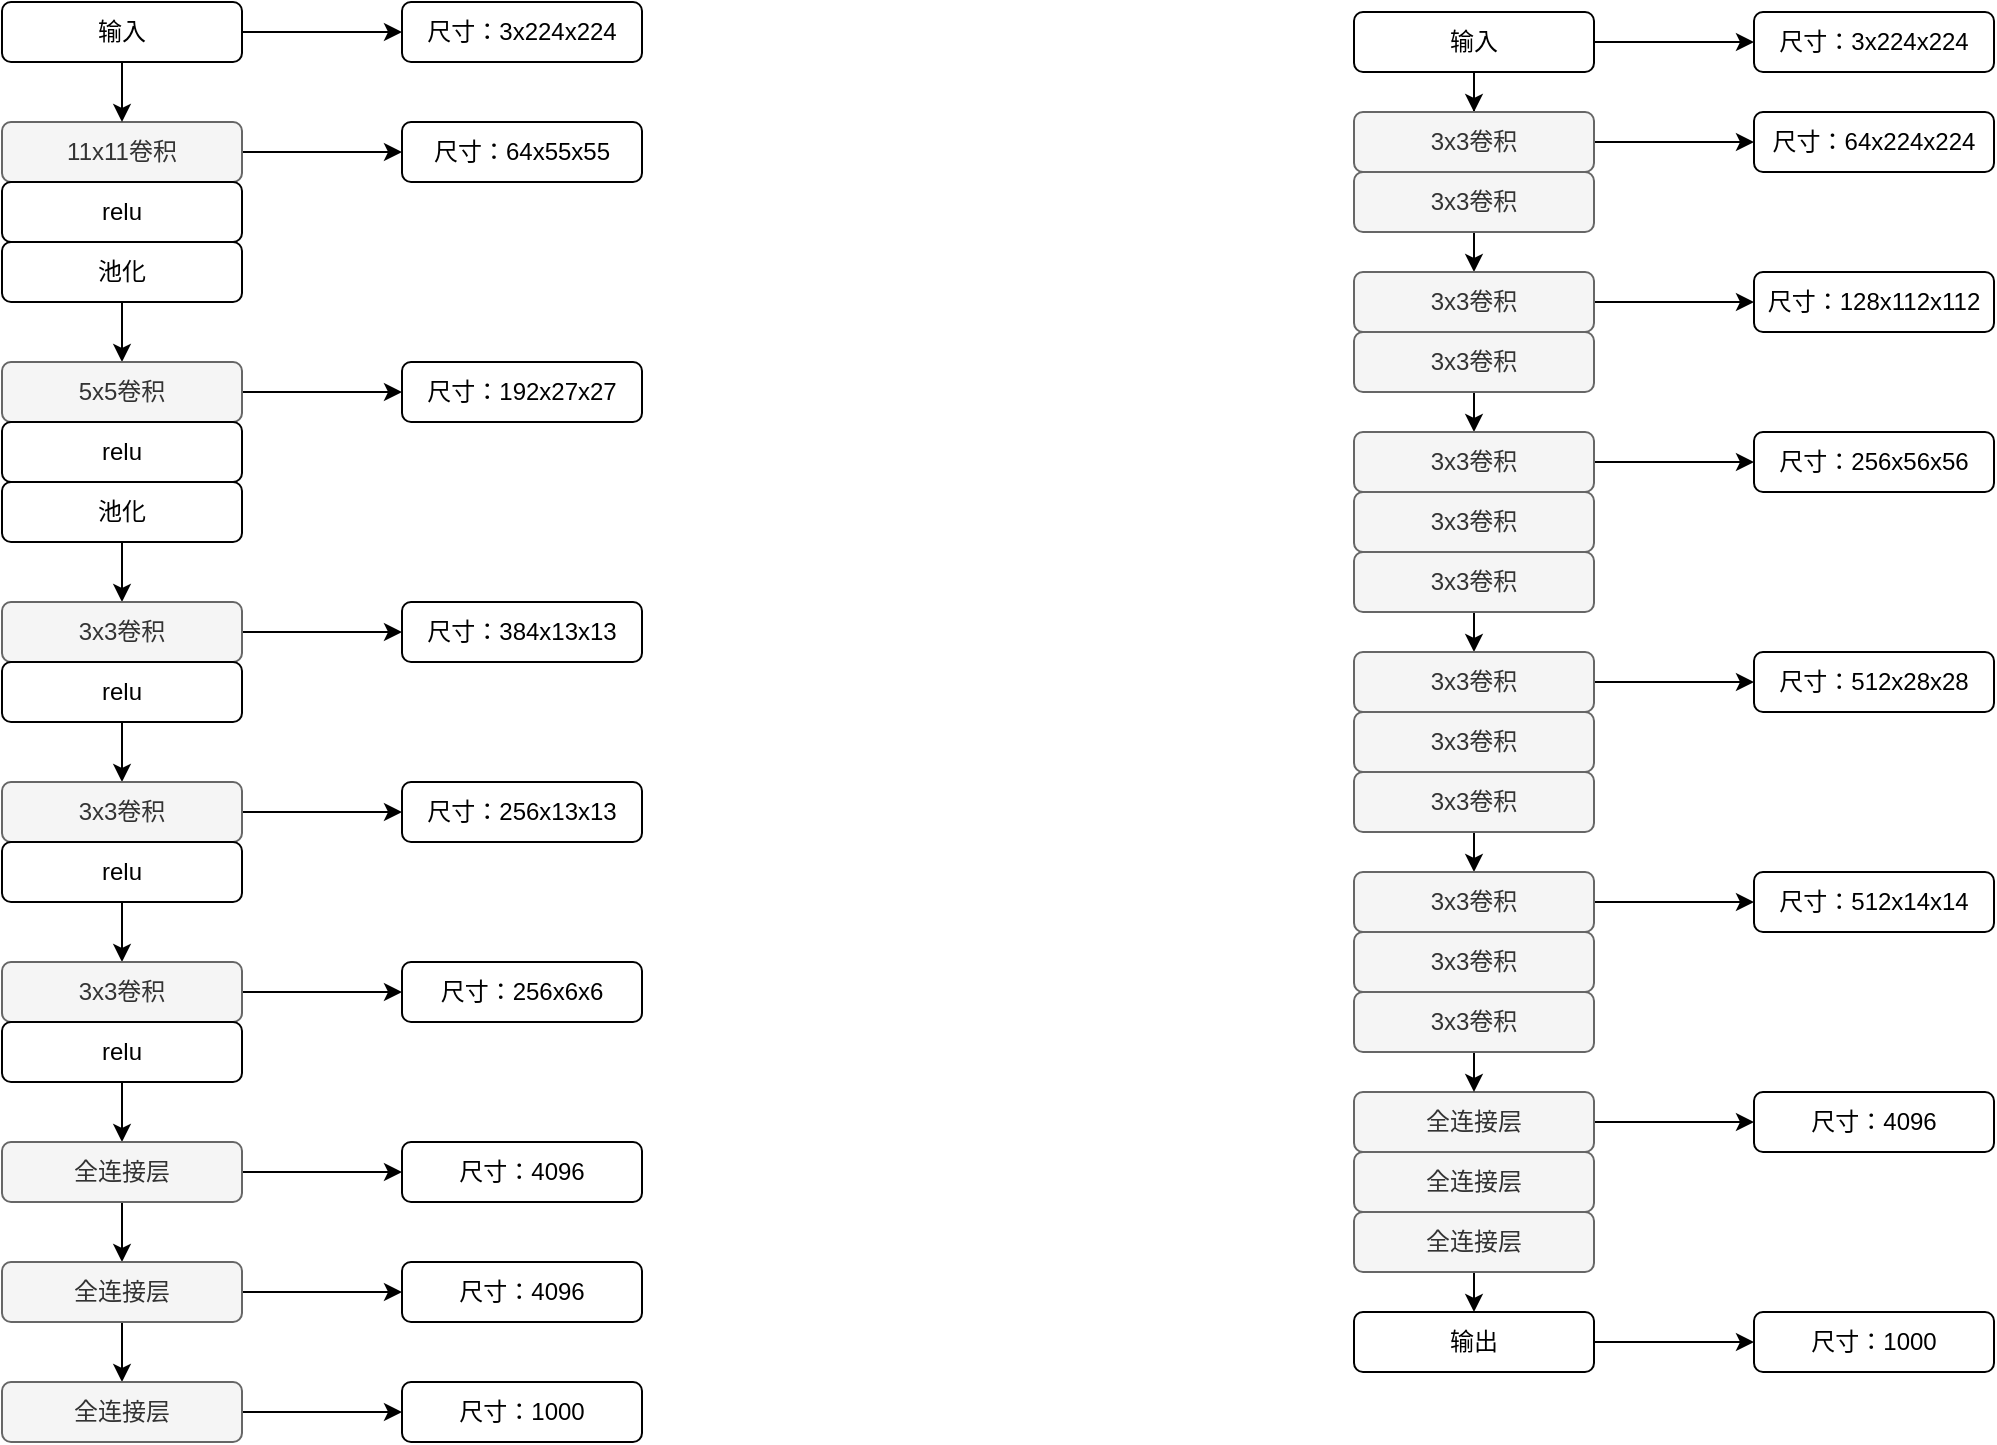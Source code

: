 <mxfile version="12.0.2" type="github" pages="1"><diagram id="_81QKox2Y0LgXTED_82z" name="Page-1"><mxGraphModel dx="958" dy="529" grid="0" gridSize="10" guides="1" tooltips="1" connect="1" arrows="1" fold="1" page="1" pageScale="1" pageWidth="827" pageHeight="1169" math="0" shadow="0"><root><mxCell id="0"/><mxCell id="1" parent="0"/><mxCell id="c-qJc2TJ1thiSzb297s8-18" value="" style="edgeStyle=orthogonalEdgeStyle;rounded=0;orthogonalLoop=1;jettySize=auto;html=1;" edge="1" parent="1" source="c-qJc2TJ1thiSzb297s8-1" target="c-qJc2TJ1thiSzb297s8-17"><mxGeometry relative="1" as="geometry"/></mxCell><mxCell id="c-qJc2TJ1thiSzb297s8-1" value="11x11卷积" style="rounded=1;whiteSpace=wrap;html=1;fillColor=#f5f5f5;strokeColor=#666666;fontColor=#333333;" vertex="1" parent="1"><mxGeometry x="200" y="120" width="120" height="30" as="geometry"/></mxCell><mxCell id="c-qJc2TJ1thiSzb297s8-17" value="尺寸：64x55x55" style="rounded=1;whiteSpace=wrap;html=1;" vertex="1" parent="1"><mxGeometry x="400" y="120" width="120" height="30" as="geometry"/></mxCell><mxCell id="c-qJc2TJ1thiSzb297s8-2" value="relu" style="rounded=1;whiteSpace=wrap;html=1;" vertex="1" parent="1"><mxGeometry x="200" y="150" width="120" height="30" as="geometry"/></mxCell><mxCell id="c-qJc2TJ1thiSzb297s8-36" value="" style="edgeStyle=orthogonalEdgeStyle;rounded=0;orthogonalLoop=1;jettySize=auto;html=1;entryX=0.5;entryY=0;entryDx=0;entryDy=0;" edge="1" parent="1" source="c-qJc2TJ1thiSzb297s8-3" target="c-qJc2TJ1thiSzb297s8-4"><mxGeometry relative="1" as="geometry"/></mxCell><mxCell id="c-qJc2TJ1thiSzb297s8-3" value="池化" style="rounded=1;whiteSpace=wrap;html=1;" vertex="1" parent="1"><mxGeometry x="200" y="180" width="120" height="30" as="geometry"/></mxCell><mxCell id="c-qJc2TJ1thiSzb297s8-23" value="" style="edgeStyle=orthogonalEdgeStyle;rounded=0;orthogonalLoop=1;jettySize=auto;html=1;" edge="1" parent="1" source="c-qJc2TJ1thiSzb297s8-4" target="c-qJc2TJ1thiSzb297s8-22"><mxGeometry relative="1" as="geometry"/></mxCell><mxCell id="c-qJc2TJ1thiSzb297s8-4" value="5x5卷积" style="rounded=1;whiteSpace=wrap;html=1;fillColor=#f5f5f5;strokeColor=#666666;fontColor=#333333;" vertex="1" parent="1"><mxGeometry x="200" y="240" width="120" height="30" as="geometry"/></mxCell><mxCell id="c-qJc2TJ1thiSzb297s8-22" value="尺寸：192x27x27" style="rounded=1;whiteSpace=wrap;html=1;" vertex="1" parent="1"><mxGeometry x="400" y="240" width="120" height="30" as="geometry"/></mxCell><mxCell id="c-qJc2TJ1thiSzb297s8-5" value="relu" style="rounded=1;whiteSpace=wrap;html=1;" vertex="1" parent="1"><mxGeometry x="200" y="270" width="120" height="30" as="geometry"/></mxCell><mxCell id="c-qJc2TJ1thiSzb297s8-37" style="edgeStyle=orthogonalEdgeStyle;rounded=0;orthogonalLoop=1;jettySize=auto;html=1;exitX=0.5;exitY=1;exitDx=0;exitDy=0;entryX=0.5;entryY=0;entryDx=0;entryDy=0;" edge="1" parent="1" source="c-qJc2TJ1thiSzb297s8-6" target="c-qJc2TJ1thiSzb297s8-7"><mxGeometry relative="1" as="geometry"/></mxCell><mxCell id="c-qJc2TJ1thiSzb297s8-6" value="池化" style="rounded=1;whiteSpace=wrap;html=1;" vertex="1" parent="1"><mxGeometry x="200" y="300" width="120" height="30" as="geometry"/></mxCell><mxCell id="c-qJc2TJ1thiSzb297s8-25" value="" style="edgeStyle=orthogonalEdgeStyle;rounded=0;orthogonalLoop=1;jettySize=auto;html=1;" edge="1" parent="1" source="c-qJc2TJ1thiSzb297s8-7" target="c-qJc2TJ1thiSzb297s8-24"><mxGeometry relative="1" as="geometry"/></mxCell><mxCell id="c-qJc2TJ1thiSzb297s8-7" value="3x3卷积" style="rounded=1;whiteSpace=wrap;html=1;fillColor=#f5f5f5;strokeColor=#666666;fontColor=#333333;" vertex="1" parent="1"><mxGeometry x="200" y="360" width="120" height="30" as="geometry"/></mxCell><mxCell id="c-qJc2TJ1thiSzb297s8-24" value="尺寸：384x13x13" style="rounded=1;whiteSpace=wrap;html=1;" vertex="1" parent="1"><mxGeometry x="400" y="360" width="120" height="30" as="geometry"/></mxCell><mxCell id="c-qJc2TJ1thiSzb297s8-38" style="edgeStyle=orthogonalEdgeStyle;rounded=0;orthogonalLoop=1;jettySize=auto;html=1;exitX=0.5;exitY=1;exitDx=0;exitDy=0;entryX=0.5;entryY=0;entryDx=0;entryDy=0;" edge="1" parent="1" source="c-qJc2TJ1thiSzb297s8-8" target="c-qJc2TJ1thiSzb297s8-9"><mxGeometry relative="1" as="geometry"/></mxCell><mxCell id="c-qJc2TJ1thiSzb297s8-8" value="relu" style="rounded=1;whiteSpace=wrap;html=1;" vertex="1" parent="1"><mxGeometry x="200" y="390" width="120" height="30" as="geometry"/></mxCell><mxCell id="c-qJc2TJ1thiSzb297s8-27" value="" style="edgeStyle=orthogonalEdgeStyle;rounded=0;orthogonalLoop=1;jettySize=auto;html=1;" edge="1" parent="1" source="c-qJc2TJ1thiSzb297s8-9" target="c-qJc2TJ1thiSzb297s8-26"><mxGeometry relative="1" as="geometry"/></mxCell><mxCell id="c-qJc2TJ1thiSzb297s8-9" value="3x3卷积" style="rounded=1;whiteSpace=wrap;html=1;fillColor=#f5f5f5;strokeColor=#666666;fontColor=#333333;" vertex="1" parent="1"><mxGeometry x="200" y="450" width="120" height="30" as="geometry"/></mxCell><mxCell id="c-qJc2TJ1thiSzb297s8-26" value="尺寸：256x13x13" style="rounded=1;whiteSpace=wrap;html=1;" vertex="1" parent="1"><mxGeometry x="400" y="450" width="120" height="30" as="geometry"/></mxCell><mxCell id="c-qJc2TJ1thiSzb297s8-39" style="edgeStyle=orthogonalEdgeStyle;rounded=0;orthogonalLoop=1;jettySize=auto;html=1;exitX=0.5;exitY=1;exitDx=0;exitDy=0;entryX=0.5;entryY=0;entryDx=0;entryDy=0;" edge="1" parent="1" source="c-qJc2TJ1thiSzb297s8-10" target="c-qJc2TJ1thiSzb297s8-11"><mxGeometry relative="1" as="geometry"/></mxCell><mxCell id="c-qJc2TJ1thiSzb297s8-10" value="relu" style="rounded=1;whiteSpace=wrap;html=1;" vertex="1" parent="1"><mxGeometry x="200" y="480" width="120" height="30" as="geometry"/></mxCell><mxCell id="c-qJc2TJ1thiSzb297s8-29" value="" style="edgeStyle=orthogonalEdgeStyle;rounded=0;orthogonalLoop=1;jettySize=auto;html=1;" edge="1" parent="1" source="c-qJc2TJ1thiSzb297s8-11" target="c-qJc2TJ1thiSzb297s8-28"><mxGeometry relative="1" as="geometry"/></mxCell><mxCell id="c-qJc2TJ1thiSzb297s8-11" value="3x3卷积" style="rounded=1;whiteSpace=wrap;html=1;fillColor=#f5f5f5;strokeColor=#666666;fontColor=#333333;" vertex="1" parent="1"><mxGeometry x="200" y="540" width="120" height="30" as="geometry"/></mxCell><mxCell id="c-qJc2TJ1thiSzb297s8-28" value="尺寸：256x6x6" style="rounded=1;whiteSpace=wrap;html=1;" vertex="1" parent="1"><mxGeometry x="400" y="540" width="120" height="30" as="geometry"/></mxCell><mxCell id="c-qJc2TJ1thiSzb297s8-40" style="edgeStyle=orthogonalEdgeStyle;rounded=0;orthogonalLoop=1;jettySize=auto;html=1;exitX=0.5;exitY=1;exitDx=0;exitDy=0;entryX=0.5;entryY=0;entryDx=0;entryDy=0;" edge="1" parent="1" source="c-qJc2TJ1thiSzb297s8-12" target="c-qJc2TJ1thiSzb297s8-14"><mxGeometry relative="1" as="geometry"/></mxCell><mxCell id="c-qJc2TJ1thiSzb297s8-12" value="relu" style="rounded=1;whiteSpace=wrap;html=1;" vertex="1" parent="1"><mxGeometry x="200" y="570" width="120" height="30" as="geometry"/></mxCell><mxCell id="c-qJc2TJ1thiSzb297s8-31" value="" style="edgeStyle=orthogonalEdgeStyle;rounded=0;orthogonalLoop=1;jettySize=auto;html=1;" edge="1" parent="1" source="c-qJc2TJ1thiSzb297s8-14" target="c-qJc2TJ1thiSzb297s8-30"><mxGeometry relative="1" as="geometry"/></mxCell><mxCell id="c-qJc2TJ1thiSzb297s8-41" style="edgeStyle=orthogonalEdgeStyle;rounded=0;orthogonalLoop=1;jettySize=auto;html=1;exitX=0.5;exitY=1;exitDx=0;exitDy=0;entryX=0.5;entryY=0;entryDx=0;entryDy=0;" edge="1" parent="1" source="c-qJc2TJ1thiSzb297s8-14" target="c-qJc2TJ1thiSzb297s8-15"><mxGeometry relative="1" as="geometry"/></mxCell><mxCell id="c-qJc2TJ1thiSzb297s8-14" value="全连接层" style="rounded=1;whiteSpace=wrap;html=1;fillColor=#f5f5f5;strokeColor=#666666;fontColor=#333333;" vertex="1" parent="1"><mxGeometry x="200" y="630" width="120" height="30" as="geometry"/></mxCell><mxCell id="c-qJc2TJ1thiSzb297s8-30" value="尺寸：4096" style="rounded=1;whiteSpace=wrap;html=1;" vertex="1" parent="1"><mxGeometry x="400" y="630" width="120" height="30" as="geometry"/></mxCell><mxCell id="c-qJc2TJ1thiSzb297s8-33" value="" style="edgeStyle=orthogonalEdgeStyle;rounded=0;orthogonalLoop=1;jettySize=auto;html=1;" edge="1" parent="1" source="c-qJc2TJ1thiSzb297s8-15" target="c-qJc2TJ1thiSzb297s8-32"><mxGeometry relative="1" as="geometry"/></mxCell><mxCell id="c-qJc2TJ1thiSzb297s8-42" style="edgeStyle=orthogonalEdgeStyle;rounded=0;orthogonalLoop=1;jettySize=auto;html=1;exitX=0.5;exitY=1;exitDx=0;exitDy=0;" edge="1" parent="1" source="c-qJc2TJ1thiSzb297s8-15" target="c-qJc2TJ1thiSzb297s8-16"><mxGeometry relative="1" as="geometry"/></mxCell><mxCell id="c-qJc2TJ1thiSzb297s8-15" value="全连接层" style="rounded=1;whiteSpace=wrap;html=1;fillColor=#f5f5f5;strokeColor=#666666;fontColor=#333333;" vertex="1" parent="1"><mxGeometry x="200" y="690" width="120" height="30" as="geometry"/></mxCell><mxCell id="c-qJc2TJ1thiSzb297s8-32" value="尺寸：4096" style="rounded=1;whiteSpace=wrap;html=1;" vertex="1" parent="1"><mxGeometry x="400" y="690" width="120" height="30" as="geometry"/></mxCell><mxCell id="c-qJc2TJ1thiSzb297s8-35" value="" style="edgeStyle=orthogonalEdgeStyle;rounded=0;orthogonalLoop=1;jettySize=auto;html=1;" edge="1" parent="1" source="c-qJc2TJ1thiSzb297s8-16" target="c-qJc2TJ1thiSzb297s8-34"><mxGeometry relative="1" as="geometry"/></mxCell><mxCell id="c-qJc2TJ1thiSzb297s8-16" value="全连接层" style="rounded=1;whiteSpace=wrap;html=1;fillColor=#f5f5f5;strokeColor=#666666;fontColor=#333333;" vertex="1" parent="1"><mxGeometry x="200" y="750" width="120" height="30" as="geometry"/></mxCell><mxCell id="c-qJc2TJ1thiSzb297s8-34" value="尺寸：1000" style="rounded=1;whiteSpace=wrap;html=1;" vertex="1" parent="1"><mxGeometry x="400" y="750" width="120" height="30" as="geometry"/></mxCell><mxCell id="c-qJc2TJ1thiSzb297s8-21" value="" style="edgeStyle=orthogonalEdgeStyle;rounded=0;orthogonalLoop=1;jettySize=auto;html=1;" edge="1" parent="1" source="c-qJc2TJ1thiSzb297s8-19" target="c-qJc2TJ1thiSzb297s8-20"><mxGeometry relative="1" as="geometry"/></mxCell><mxCell id="c-qJc2TJ1thiSzb297s8-43" style="edgeStyle=orthogonalEdgeStyle;rounded=0;orthogonalLoop=1;jettySize=auto;html=1;exitX=0.5;exitY=1;exitDx=0;exitDy=0;entryX=0.5;entryY=0;entryDx=0;entryDy=0;" edge="1" parent="1" source="c-qJc2TJ1thiSzb297s8-19" target="c-qJc2TJ1thiSzb297s8-1"><mxGeometry relative="1" as="geometry"/></mxCell><mxCell id="c-qJc2TJ1thiSzb297s8-19" value="输入" style="rounded=1;whiteSpace=wrap;html=1;" vertex="1" parent="1"><mxGeometry x="200" y="60" width="120" height="30" as="geometry"/></mxCell><mxCell id="c-qJc2TJ1thiSzb297s8-20" value="尺寸：3x224x224" style="rounded=1;whiteSpace=wrap;html=1;" vertex="1" parent="1"><mxGeometry x="400" y="60" width="120" height="30" as="geometry"/></mxCell><mxCell id="c-qJc2TJ1thiSzb297s8-46" value="" style="edgeStyle=orthogonalEdgeStyle;rounded=0;orthogonalLoop=1;jettySize=auto;html=1;" edge="1" parent="1" source="c-qJc2TJ1thiSzb297s8-44" target="c-qJc2TJ1thiSzb297s8-45"><mxGeometry relative="1" as="geometry"/></mxCell><mxCell id="c-qJc2TJ1thiSzb297s8-60" value="" style="edgeStyle=orthogonalEdgeStyle;rounded=0;orthogonalLoop=1;jettySize=auto;html=1;" edge="1" parent="1" source="c-qJc2TJ1thiSzb297s8-44" target="c-qJc2TJ1thiSzb297s8-59"><mxGeometry relative="1" as="geometry"/></mxCell><mxCell id="c-qJc2TJ1thiSzb297s8-44" value="输入" style="rounded=1;whiteSpace=wrap;html=1;" vertex="1" parent="1"><mxGeometry x="876" y="65" width="120" height="30" as="geometry"/></mxCell><mxCell id="c-qJc2TJ1thiSzb297s8-59" value="尺寸：3x224x224" style="rounded=1;whiteSpace=wrap;html=1;" vertex="1" parent="1"><mxGeometry x="1076" y="65" width="120" height="30" as="geometry"/></mxCell><mxCell id="c-qJc2TJ1thiSzb297s8-62" value="" style="edgeStyle=orthogonalEdgeStyle;rounded=0;orthogonalLoop=1;jettySize=auto;html=1;" edge="1" parent="1" source="c-qJc2TJ1thiSzb297s8-45" target="c-qJc2TJ1thiSzb297s8-61"><mxGeometry relative="1" as="geometry"/></mxCell><mxCell id="c-qJc2TJ1thiSzb297s8-45" value="3x3卷积" style="rounded=1;whiteSpace=wrap;html=1;fillColor=#f5f5f5;strokeColor=#666666;fontColor=#333333;" vertex="1" parent="1"><mxGeometry x="876" y="115" width="120" height="30" as="geometry"/></mxCell><mxCell id="c-qJc2TJ1thiSzb297s8-61" value="尺寸：64x224x224" style="rounded=1;whiteSpace=wrap;html=1;" vertex="1" parent="1"><mxGeometry x="1076" y="115" width="120" height="30" as="geometry"/></mxCell><mxCell id="c-qJc2TJ1thiSzb297s8-83" style="edgeStyle=orthogonalEdgeStyle;rounded=0;orthogonalLoop=1;jettySize=auto;html=1;exitX=0.5;exitY=1;exitDx=0;exitDy=0;entryX=0.5;entryY=0;entryDx=0;entryDy=0;" edge="1" parent="1" source="c-qJc2TJ1thiSzb297s8-47" target="c-qJc2TJ1thiSzb297s8-48"><mxGeometry relative="1" as="geometry"/></mxCell><mxCell id="c-qJc2TJ1thiSzb297s8-47" value="3x3卷积" style="rounded=1;whiteSpace=wrap;html=1;fillColor=#f5f5f5;strokeColor=#666666;fontColor=#333333;" vertex="1" parent="1"><mxGeometry x="876" y="145" width="120" height="30" as="geometry"/></mxCell><mxCell id="c-qJc2TJ1thiSzb297s8-64" value="" style="edgeStyle=orthogonalEdgeStyle;rounded=0;orthogonalLoop=1;jettySize=auto;html=1;" edge="1" parent="1" source="c-qJc2TJ1thiSzb297s8-48" target="c-qJc2TJ1thiSzb297s8-63"><mxGeometry relative="1" as="geometry"/></mxCell><mxCell id="c-qJc2TJ1thiSzb297s8-48" value="3x3卷积" style="rounded=1;whiteSpace=wrap;html=1;fillColor=#f5f5f5;strokeColor=#666666;fontColor=#333333;" vertex="1" parent="1"><mxGeometry x="876" y="195" width="120" height="30" as="geometry"/></mxCell><mxCell id="c-qJc2TJ1thiSzb297s8-63" value="尺寸：128x112x112" style="rounded=1;whiteSpace=wrap;html=1;" vertex="1" parent="1"><mxGeometry x="1076" y="195" width="120" height="30" as="geometry"/></mxCell><mxCell id="c-qJc2TJ1thiSzb297s8-84" style="edgeStyle=orthogonalEdgeStyle;rounded=0;orthogonalLoop=1;jettySize=auto;html=1;exitX=0.5;exitY=1;exitDx=0;exitDy=0;entryX=0.5;entryY=0;entryDx=0;entryDy=0;" edge="1" parent="1" source="c-qJc2TJ1thiSzb297s8-49" target="c-qJc2TJ1thiSzb297s8-50"><mxGeometry relative="1" as="geometry"/></mxCell><mxCell id="c-qJc2TJ1thiSzb297s8-49" value="3x3卷积" style="rounded=1;whiteSpace=wrap;html=1;fillColor=#f5f5f5;strokeColor=#666666;fontColor=#333333;" vertex="1" parent="1"><mxGeometry x="876" y="225" width="120" height="30" as="geometry"/></mxCell><mxCell id="c-qJc2TJ1thiSzb297s8-66" value="" style="edgeStyle=orthogonalEdgeStyle;rounded=0;orthogonalLoop=1;jettySize=auto;html=1;" edge="1" parent="1" source="c-qJc2TJ1thiSzb297s8-50" target="c-qJc2TJ1thiSzb297s8-65"><mxGeometry relative="1" as="geometry"/></mxCell><mxCell id="c-qJc2TJ1thiSzb297s8-50" value="3x3卷积" style="rounded=1;whiteSpace=wrap;html=1;fillColor=#f5f5f5;strokeColor=#666666;fontColor=#333333;" vertex="1" parent="1"><mxGeometry x="876" y="275" width="120" height="30" as="geometry"/></mxCell><mxCell id="c-qJc2TJ1thiSzb297s8-65" value="尺寸：256x56x56" style="rounded=1;whiteSpace=wrap;html=1;" vertex="1" parent="1"><mxGeometry x="1076" y="275" width="120" height="30" as="geometry"/></mxCell><mxCell id="c-qJc2TJ1thiSzb297s8-85" style="edgeStyle=orthogonalEdgeStyle;rounded=0;orthogonalLoop=1;jettySize=auto;html=1;exitX=0.5;exitY=1;exitDx=0;exitDy=0;entryX=0.5;entryY=0;entryDx=0;entryDy=0;" edge="1" parent="1" source="c-qJc2TJ1thiSzb297s8-51" target="c-qJc2TJ1thiSzb297s8-53"><mxGeometry relative="1" as="geometry"/></mxCell><mxCell id="c-qJc2TJ1thiSzb297s8-51" value="3x3卷积" style="rounded=1;whiteSpace=wrap;html=1;fillColor=#f5f5f5;strokeColor=#666666;fontColor=#333333;" vertex="1" parent="1"><mxGeometry x="876" y="335" width="120" height="30" as="geometry"/></mxCell><mxCell id="c-qJc2TJ1thiSzb297s8-52" value="3x3卷积" style="rounded=1;whiteSpace=wrap;html=1;fillColor=#f5f5f5;strokeColor=#666666;fontColor=#333333;" vertex="1" parent="1"><mxGeometry x="876" y="305" width="120" height="30" as="geometry"/></mxCell><mxCell id="c-qJc2TJ1thiSzb297s8-68" value="" style="edgeStyle=orthogonalEdgeStyle;rounded=0;orthogonalLoop=1;jettySize=auto;html=1;" edge="1" parent="1" source="c-qJc2TJ1thiSzb297s8-53" target="c-qJc2TJ1thiSzb297s8-67"><mxGeometry relative="1" as="geometry"/></mxCell><mxCell id="c-qJc2TJ1thiSzb297s8-53" value="3x3卷积" style="rounded=1;whiteSpace=wrap;html=1;fillColor=#f5f5f5;strokeColor=#666666;fontColor=#333333;" vertex="1" parent="1"><mxGeometry x="876" y="385" width="120" height="30" as="geometry"/></mxCell><mxCell id="c-qJc2TJ1thiSzb297s8-67" value="尺寸：512x28x28" style="rounded=1;whiteSpace=wrap;html=1;" vertex="1" parent="1"><mxGeometry x="1076" y="385" width="120" height="30" as="geometry"/></mxCell><mxCell id="c-qJc2TJ1thiSzb297s8-86" style="edgeStyle=orthogonalEdgeStyle;rounded=0;orthogonalLoop=1;jettySize=auto;html=1;exitX=0.5;exitY=1;exitDx=0;exitDy=0;entryX=0.5;entryY=0;entryDx=0;entryDy=0;" edge="1" parent="1" source="c-qJc2TJ1thiSzb297s8-54" target="c-qJc2TJ1thiSzb297s8-69"><mxGeometry relative="1" as="geometry"/></mxCell><mxCell id="c-qJc2TJ1thiSzb297s8-54" value="3x3卷积" style="rounded=1;whiteSpace=wrap;html=1;fillColor=#f5f5f5;strokeColor=#666666;fontColor=#333333;" vertex="1" parent="1"><mxGeometry x="876" y="445" width="120" height="30" as="geometry"/></mxCell><mxCell id="c-qJc2TJ1thiSzb297s8-55" value="3x3卷积" style="rounded=1;whiteSpace=wrap;html=1;fillColor=#f5f5f5;strokeColor=#666666;fontColor=#333333;" vertex="1" parent="1"><mxGeometry x="876" y="415" width="120" height="30" as="geometry"/></mxCell><mxCell id="c-qJc2TJ1thiSzb297s8-56" value="全连接层" style="rounded=1;whiteSpace=wrap;html=1;fillColor=#f5f5f5;strokeColor=#666666;fontColor=#333333;" vertex="1" parent="1"><mxGeometry x="876" y="635" width="120" height="30" as="geometry"/></mxCell><mxCell id="c-qJc2TJ1thiSzb297s8-75" value="" style="edgeStyle=orthogonalEdgeStyle;rounded=0;orthogonalLoop=1;jettySize=auto;html=1;" edge="1" parent="1" source="c-qJc2TJ1thiSzb297s8-57" target="c-qJc2TJ1thiSzb297s8-74"><mxGeometry relative="1" as="geometry"/></mxCell><mxCell id="c-qJc2TJ1thiSzb297s8-57" value="全连接层" style="rounded=1;whiteSpace=wrap;html=1;fillColor=#f5f5f5;strokeColor=#666666;fontColor=#333333;" vertex="1" parent="1"><mxGeometry x="876" y="605" width="120" height="30" as="geometry"/></mxCell><mxCell id="c-qJc2TJ1thiSzb297s8-74" value="尺寸：4096" style="rounded=1;whiteSpace=wrap;html=1;" vertex="1" parent="1"><mxGeometry x="1076" y="605" width="120" height="30" as="geometry"/></mxCell><mxCell id="c-qJc2TJ1thiSzb297s8-88" style="edgeStyle=orthogonalEdgeStyle;rounded=0;orthogonalLoop=1;jettySize=auto;html=1;exitX=0.5;exitY=1;exitDx=0;exitDy=0;entryX=0.5;entryY=0;entryDx=0;entryDy=0;" edge="1" parent="1" source="c-qJc2TJ1thiSzb297s8-58" target="c-qJc2TJ1thiSzb297s8-80"><mxGeometry relative="1" as="geometry"/></mxCell><mxCell id="c-qJc2TJ1thiSzb297s8-58" value="全连接层" style="rounded=1;whiteSpace=wrap;html=1;fillColor=#f5f5f5;strokeColor=#666666;fontColor=#333333;" vertex="1" parent="1"><mxGeometry x="876" y="665" width="120" height="30" as="geometry"/></mxCell><mxCell id="c-qJc2TJ1thiSzb297s8-73" value="" style="edgeStyle=orthogonalEdgeStyle;rounded=0;orthogonalLoop=1;jettySize=auto;html=1;" edge="1" parent="1" source="c-qJc2TJ1thiSzb297s8-69" target="c-qJc2TJ1thiSzb297s8-72"><mxGeometry relative="1" as="geometry"/></mxCell><mxCell id="c-qJc2TJ1thiSzb297s8-69" value="3x3卷积" style="rounded=1;whiteSpace=wrap;html=1;fillColor=#f5f5f5;strokeColor=#666666;fontColor=#333333;" vertex="1" parent="1"><mxGeometry x="876" y="495" width="120" height="30" as="geometry"/></mxCell><mxCell id="c-qJc2TJ1thiSzb297s8-72" value="尺寸：512x14x14" style="rounded=1;whiteSpace=wrap;html=1;" vertex="1" parent="1"><mxGeometry x="1076" y="495" width="120" height="30" as="geometry"/></mxCell><mxCell id="c-qJc2TJ1thiSzb297s8-87" style="edgeStyle=orthogonalEdgeStyle;rounded=0;orthogonalLoop=1;jettySize=auto;html=1;exitX=0.5;exitY=1;exitDx=0;exitDy=0;entryX=0.5;entryY=0;entryDx=0;entryDy=0;" edge="1" parent="1" source="c-qJc2TJ1thiSzb297s8-70" target="c-qJc2TJ1thiSzb297s8-57"><mxGeometry relative="1" as="geometry"/></mxCell><mxCell id="c-qJc2TJ1thiSzb297s8-70" value="3x3卷积" style="rounded=1;whiteSpace=wrap;html=1;fillColor=#f5f5f5;strokeColor=#666666;fontColor=#333333;" vertex="1" parent="1"><mxGeometry x="876" y="555" width="120" height="30" as="geometry"/></mxCell><mxCell id="c-qJc2TJ1thiSzb297s8-71" value="3x3卷积" style="rounded=1;whiteSpace=wrap;html=1;fillColor=#f5f5f5;strokeColor=#666666;fontColor=#333333;" vertex="1" parent="1"><mxGeometry x="876" y="525" width="120" height="30" as="geometry"/></mxCell><mxCell id="c-qJc2TJ1thiSzb297s8-82" value="" style="edgeStyle=orthogonalEdgeStyle;rounded=0;orthogonalLoop=1;jettySize=auto;html=1;" edge="1" parent="1" source="c-qJc2TJ1thiSzb297s8-80" target="c-qJc2TJ1thiSzb297s8-81"><mxGeometry relative="1" as="geometry"/></mxCell><mxCell id="c-qJc2TJ1thiSzb297s8-80" value="输出" style="rounded=1;whiteSpace=wrap;html=1;" vertex="1" parent="1"><mxGeometry x="876" y="715" width="120" height="30" as="geometry"/></mxCell><mxCell id="c-qJc2TJ1thiSzb297s8-81" value="尺寸：1000" style="rounded=1;whiteSpace=wrap;html=1;" vertex="1" parent="1"><mxGeometry x="1076" y="715" width="120" height="30" as="geometry"/></mxCell></root></mxGraphModel></diagram></mxfile>